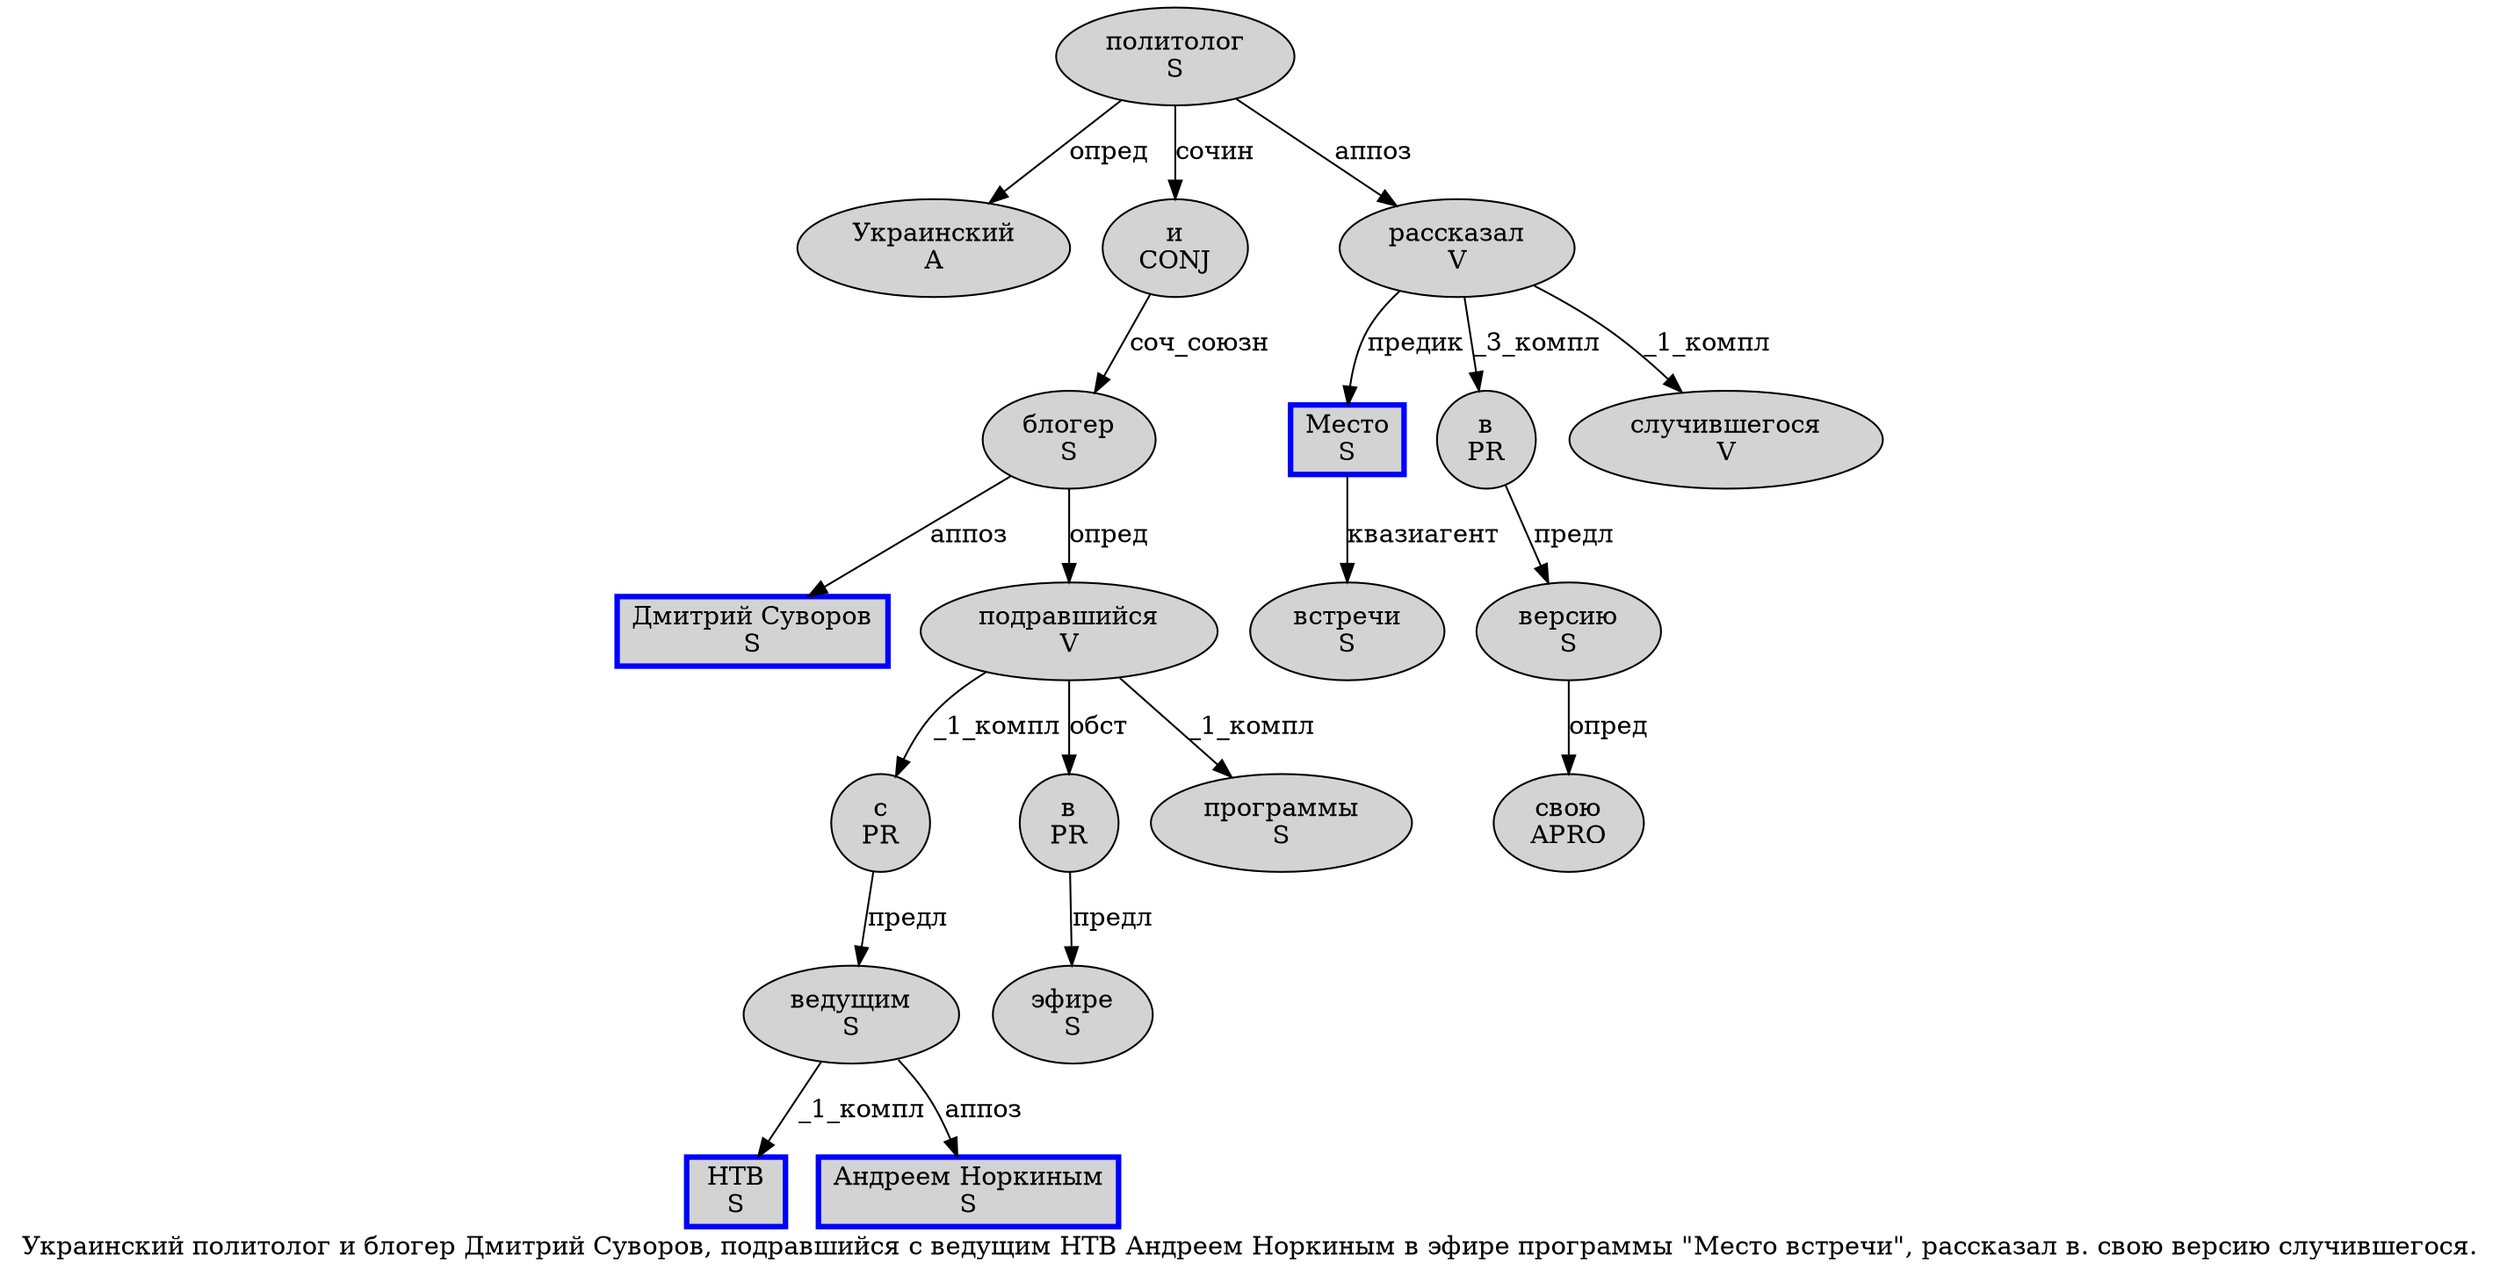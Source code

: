 digraph SENTENCE_145 {
	graph [label="Украинский политолог и блогер Дмитрий Суворов, подравшийся с ведущим НТВ Андреем Норкиным в эфире программы \"Место встречи\", рассказал в. свою версию случившегося."]
	node [style=filled]
		0 [label="Украинский
A" color="" fillcolor=lightgray penwidth=1 shape=ellipse]
		1 [label="политолог
S" color="" fillcolor=lightgray penwidth=1 shape=ellipse]
		2 [label="и
CONJ" color="" fillcolor=lightgray penwidth=1 shape=ellipse]
		3 [label="блогер
S" color="" fillcolor=lightgray penwidth=1 shape=ellipse]
		4 [label="Дмитрий Суворов
S" color=blue fillcolor=lightgray penwidth=3 shape=box]
		6 [label="подравшийся
V" color="" fillcolor=lightgray penwidth=1 shape=ellipse]
		7 [label="с
PR" color="" fillcolor=lightgray penwidth=1 shape=ellipse]
		8 [label="ведущим
S" color="" fillcolor=lightgray penwidth=1 shape=ellipse]
		9 [label="НТВ
S" color=blue fillcolor=lightgray penwidth=3 shape=box]
		10 [label="Андреем Норкиным
S" color=blue fillcolor=lightgray penwidth=3 shape=box]
		11 [label="в
PR" color="" fillcolor=lightgray penwidth=1 shape=ellipse]
		12 [label="эфире
S" color="" fillcolor=lightgray penwidth=1 shape=ellipse]
		13 [label="программы
S" color="" fillcolor=lightgray penwidth=1 shape=ellipse]
		15 [label="Место
S" color=blue fillcolor=lightgray penwidth=3 shape=box]
		16 [label="встречи
S" color="" fillcolor=lightgray penwidth=1 shape=ellipse]
		19 [label="рассказал
V" color="" fillcolor=lightgray penwidth=1 shape=ellipse]
		20 [label="в
PR" color="" fillcolor=lightgray penwidth=1 shape=ellipse]
		22 [label="свою
APRO" color="" fillcolor=lightgray penwidth=1 shape=ellipse]
		23 [label="версию
S" color="" fillcolor=lightgray penwidth=1 shape=ellipse]
		24 [label="случившегося
V" color="" fillcolor=lightgray penwidth=1 shape=ellipse]
			11 -> 12 [label="предл"]
			1 -> 0 [label="опред"]
			1 -> 2 [label="сочин"]
			1 -> 19 [label="аппоз"]
			6 -> 7 [label="_1_компл"]
			6 -> 11 [label="обст"]
			6 -> 13 [label="_1_компл"]
			15 -> 16 [label="квазиагент"]
			2 -> 3 [label="соч_союзн"]
			7 -> 8 [label="предл"]
			8 -> 9 [label="_1_компл"]
			8 -> 10 [label="аппоз"]
			23 -> 22 [label="опред"]
			3 -> 4 [label="аппоз"]
			3 -> 6 [label="опред"]
			20 -> 23 [label="предл"]
			19 -> 15 [label="предик"]
			19 -> 20 [label="_3_компл"]
			19 -> 24 [label="_1_компл"]
}